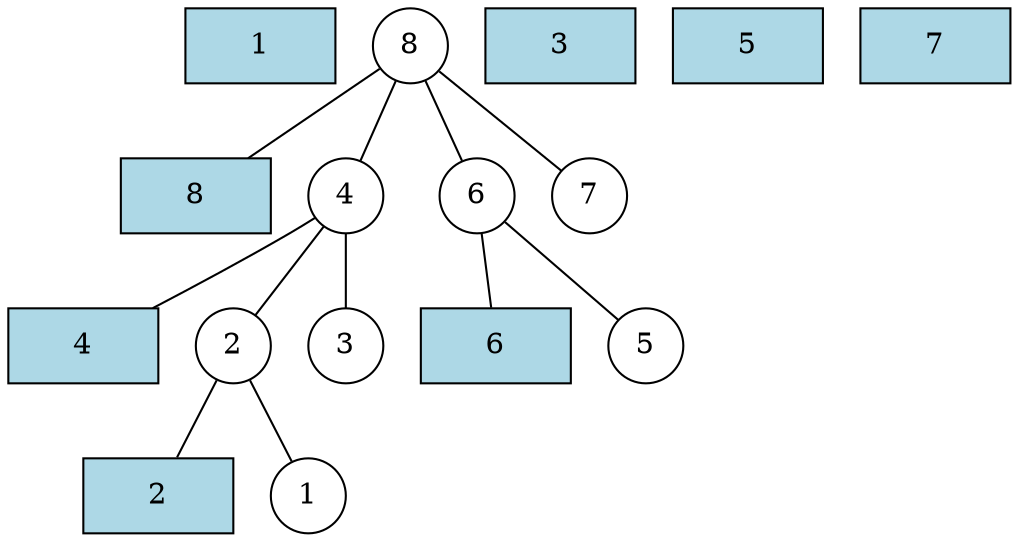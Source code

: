 graph g {
    node[shape=rect width=1 style=filled fillcolor="lightblue"];

    1[pos="1,0!"];
    2[pos="2,0!"];
    3[pos="3,0!"];
    4[pos="4,0!"];
    5[pos="5,0!"];
    6[pos="6,0!"];
    7[pos="7,0!"];
    8[pos="8,0!"];

    node[shape=circle width=0.5 style=filled fillcolor="white"];
    c1[pos="1,0.55!" label="1"];
    c2[pos="2,1.55!" label="2"];
    c3[pos="3,0.55!" label="3"];
    c4[pos="4,2.55!" label="4"];
    c5[pos="5,0.55!" label="5"];
    c6[pos="6,1.55!" label="6"];
    c7[pos="7,0.55!" label="7"];
    c8[pos="8,3.55!" label="8"];
    c8--c4--c2--c1;
    c2--2;
    c4--{c3,4};
    c6--{c5,6};
    c8--{c6,c7,8};
}
